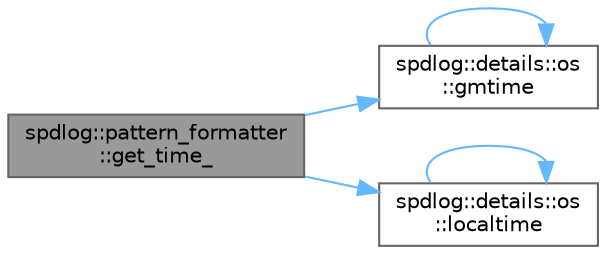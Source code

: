 digraph "spdlog::pattern_formatter::get_time_"
{
 // LATEX_PDF_SIZE
  bgcolor="transparent";
  edge [fontname=Helvetica,fontsize=10,labelfontname=Helvetica,labelfontsize=10];
  node [fontname=Helvetica,fontsize=10,shape=box,height=0.2,width=0.4];
  rankdir="LR";
  Node1 [id="Node000001",label="spdlog::pattern_formatter\l::get_time_",height=0.2,width=0.4,color="gray40", fillcolor="grey60", style="filled", fontcolor="black",tooltip=" "];
  Node1 -> Node2 [id="edge1_Node000001_Node000002",color="steelblue1",style="solid",tooltip=" "];
  Node2 [id="Node000002",label="spdlog::details::os\l::gmtime",height=0.2,width=0.4,color="grey40", fillcolor="white", style="filled",URL="$namespacespdlog_1_1details_1_1os.html#ae2fdac746f03d004e2839c87177fc35a",tooltip=" "];
  Node2 -> Node2 [id="edge2_Node000002_Node000002",color="steelblue1",style="solid",tooltip=" "];
  Node1 -> Node3 [id="edge3_Node000001_Node000003",color="steelblue1",style="solid",tooltip=" "];
  Node3 [id="Node000003",label="spdlog::details::os\l::localtime",height=0.2,width=0.4,color="grey40", fillcolor="white", style="filled",URL="$namespacespdlog_1_1details_1_1os.html#ab090524da42b398917c5f90b3919599a",tooltip=" "];
  Node3 -> Node3 [id="edge4_Node000003_Node000003",color="steelblue1",style="solid",tooltip=" "];
}
